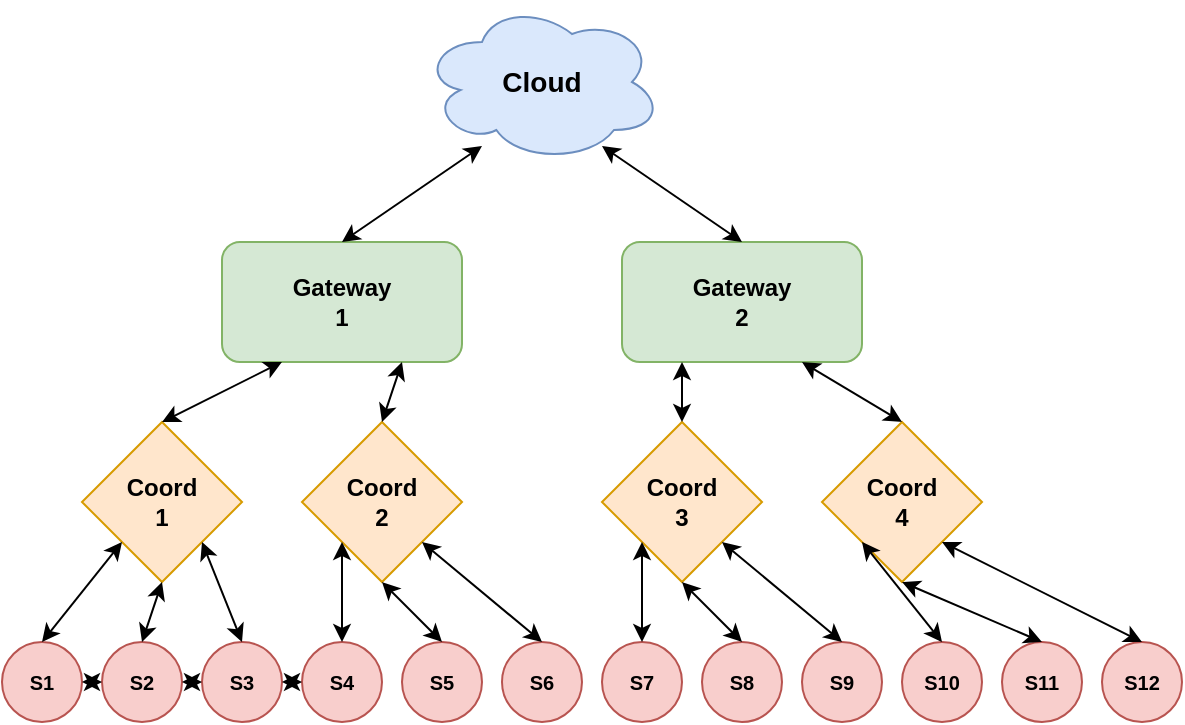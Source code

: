 <mxfile version="21.0.0" type="device">
  <diagram id="hybrid-topology" name="Hybrid Star-Mesh Topology for Smart Agriculture System">
    <mxGraphModel dx="1400" dy="800" grid="1" gridSize="10" guides="1" tooltips="1" connect="1" arrows="1" fold="1" page="1" pageScale="1" pageWidth="850" pageHeight="1100" math="0" shadow="0">
      <root>
        <mxCell id="0" />
        <mxCell id="1" parent="0" />
        
        <!-- Cloud -->
        <mxCell id="2" value="Cloud" style="ellipse;shape=cloud;whiteSpace=wrap;html=1;fillColor=#dae8fc;strokeColor=#6c8ebf;fontSize=14;fontStyle=1" vertex="1" parent="1">
          <mxGeometry x="350" y="120" width="120" height="80" as="geometry" />
        </mxCell>
        
        <!-- Gateway 1 -->
        <mxCell id="3" value="Gateway&#xa;1" style="rounded=1;whiteSpace=wrap;html=1;fillColor=#d5e8d4;strokeColor=#82b366;fontSize=12;fontStyle=1" vertex="1" parent="1">
          <mxGeometry x="250" y="240" width="120" height="60" as="geometry" />
        </mxCell>
        
        <!-- Gateway 2 -->
        <mxCell id="4" value="Gateway&#xa;2" style="rounded=1;whiteSpace=wrap;html=1;fillColor=#d5e8d4;strokeColor=#82b366;fontSize=12;fontStyle=1" vertex="1" parent="1">
          <mxGeometry x="450" y="240" width="120" height="60" as="geometry" />
        </mxCell>
        
        <!-- Connect Cloud to Gateways -->
        <mxCell id="5" value="" style="endArrow=classic;startArrow=classic;html=1;rounded=0;exitX=0.5;exitY=0;exitDx=0;exitDy=0;entryX=0.25;entryY=0.9;entryDx=0;entryDy=0;entryPerimeter=0;" edge="1" parent="1" source="3" target="2">
          <mxGeometry width="50" height="50" relative="1" as="geometry">
            <mxPoint x="400" y="420" as="sourcePoint" />
            <mxPoint x="450" y="370" as="targetPoint" />
          </mxGeometry>
        </mxCell>
        
        <mxCell id="6" value="" style="endArrow=classic;startArrow=classic;html=1;rounded=0;exitX=0.5;exitY=0;exitDx=0;exitDy=0;entryX=0.75;entryY=0.9;entryDx=0;entryDy=0;entryPerimeter=0;" edge="1" parent="1" source="4" target="2">
          <mxGeometry width="50" height="50" relative="1" as="geometry">
            <mxPoint x="400" y="420" as="sourcePoint" />
            <mxPoint x="450" y="370" as="targetPoint" />
          </mxGeometry>
        </mxCell>
        
        <!-- Coordinators for Gateway 1 -->
        <mxCell id="7" value="Coord&#xa;1" style="rhombus;whiteSpace=wrap;html=1;fillColor=#ffe6cc;strokeColor=#d79b00;fontSize=12;fontStyle=1" vertex="1" parent="1">
          <mxGeometry x="180" y="330" width="80" height="80" as="geometry" />
        </mxCell>
        
        <mxCell id="8" value="Coord&#xa;2" style="rhombus;whiteSpace=wrap;html=1;fillColor=#ffe6cc;strokeColor=#d79b00;fontSize=12;fontStyle=1" vertex="1" parent="1">
          <mxGeometry x="290" y="330" width="80" height="80" as="geometry" />
        </mxCell>
        
        <!-- Coordinators for Gateway 2 -->
        <mxCell id="9" value="Coord&#xa;3" style="rhombus;whiteSpace=wrap;html=1;fillColor=#ffe6cc;strokeColor=#d79b00;fontSize=12;fontStyle=1" vertex="1" parent="1">
          <mxGeometry x="440" y="330" width="80" height="80" as="geometry" />
        </mxCell>
        
        <mxCell id="10" value="Coord&#xa;4" style="rhombus;whiteSpace=wrap;html=1;fillColor=#ffe6cc;strokeColor=#d79b00;fontSize=12;fontStyle=1" vertex="1" parent="1">
          <mxGeometry x="550" y="330" width="80" height="80" as="geometry" />
        </mxCell>
        
        <!-- Connect Gateways to Coordinators -->
        <mxCell id="11" value="" style="endArrow=classic;startArrow=classic;html=1;rounded=0;exitX=0.5;exitY=0;exitDx=0;exitDy=0;entryX=0.25;entryY=1;entryDx=0;entryDy=0;" edge="1" parent="1" source="7" target="3">
          <mxGeometry width="50" height="50" relative="1" as="geometry">
            <mxPoint x="400" y="420" as="sourcePoint" />
            <mxPoint x="450" y="370" as="targetPoint" />
          </mxGeometry>
        </mxCell>
        
        <mxCell id="12" value="" style="endArrow=classic;startArrow=classic;html=1;rounded=0;exitX=0.5;exitY=0;exitDx=0;exitDy=0;entryX=0.75;entryY=1;entryDx=0;entryDy=0;" edge="1" parent="1" source="8" target="3">
          <mxGeometry width="50" height="50" relative="1" as="geometry">
            <mxPoint x="400" y="420" as="sourcePoint" />
            <mxPoint x="450" y="370" as="targetPoint" />
          </mxGeometry>
        </mxCell>
        
        <mxCell id="13" value="" style="endArrow=classic;startArrow=classic;html=1;rounded=0;exitX=0.5;exitY=0;exitDx=0;exitDy=0;entryX=0.25;entryY=1;entryDx=0;entryDy=0;" edge="1" parent="1" source="9" target="4">
          <mxGeometry width="50" height="50" relative="1" as="geometry">
            <mxPoint x="400" y="420" as="sourcePoint" />
            <mxPoint x="450" y="370" as="targetPoint" />
          </mxGeometry>
        </mxCell>
        
        <mxCell id="14" value="" style="endArrow=classic;startArrow=classic;html=1;rounded=0;exitX=0.5;exitY=0;exitDx=0;exitDy=0;entryX=0.75;entryY=1;entryDx=0;entryDy=0;" edge="1" parent="1" source="10" target="4">
          <mxGeometry width="50" height="50" relative="1" as="geometry">
            <mxPoint x="400" y="420" as="sourcePoint" />
            <mxPoint x="450" y="370" as="targetPoint" />
          </mxGeometry>
        </mxCell>
        
        <!-- Sensors for Coordinator 1 -->
        <mxCell id="15" value="S1" style="ellipse;whiteSpace=wrap;html=1;aspect=fixed;fillColor=#f8cecc;strokeColor=#b85450;fontSize=10;fontStyle=1" vertex="1" parent="1">
          <mxGeometry x="140" y="440" width="40" height="40" as="geometry" />
        </mxCell>
        
        <mxCell id="16" value="S2" style="ellipse;whiteSpace=wrap;html=1;aspect=fixed;fillColor=#f8cecc;strokeColor=#b85450;fontSize=10;fontStyle=1" vertex="1" parent="1">
          <mxGeometry x="190" y="440" width="40" height="40" as="geometry" />
        </mxCell>
        
        <mxCell id="17" value="S3" style="ellipse;whiteSpace=wrap;html=1;aspect=fixed;fillColor=#f8cecc;strokeColor=#b85450;fontSize=10;fontStyle=1" vertex="1" parent="1">
          <mxGeometry x="240" y="440" width="40" height="40" as="geometry" />
        </mxCell>
        
        <!-- Sensors for Coordinator 2 -->
        <mxCell id="18" value="S4" style="ellipse;whiteSpace=wrap;html=1;aspect=fixed;fillColor=#f8cecc;strokeColor=#b85450;fontSize=10;fontStyle=1" vertex="1" parent="1">
          <mxGeometry x="290" y="440" width="40" height="40" as="geometry" />
        </mxCell>
        
        <mxCell id="19" value="S5" style="ellipse;whiteSpace=wrap;html=1;aspect=fixed;fillColor=#f8cecc;strokeColor=#b85450;fontSize=10;fontStyle=1" vertex="1" parent="1">
          <mxGeometry x="340" y="440" width="40" height="40" as="geometry" />
        </mxCell>
        
        <mxCell id="20" value="S6" style="ellipse;whiteSpace=wrap;html=1;aspect=fixed;fillColor=#f8cecc;strokeColor=#b85450;fontSize=10;fontStyle=1" vertex="1" parent="1">
          <mxGeometry x="390" y="440" width="40" height="40" as="geometry" />
        </mxCell>
        
        <!-- Sensors for Coordinator 3 -->
        <mxCell id="21" value="S7" style="ellipse;whiteSpace=wrap;html=1;aspect=fixed;fillColor=#f8cecc;strokeColor=#b85450;fontSize=10;fontStyle=1" vertex="1" parent="1">
          <mxGeometry x="440" y="440" width="40" height="40" as="geometry" />
        </mxCell>
        
        <mxCell id="22" value="S8" style="ellipse;whiteSpace=wrap;html=1;aspect=fixed;fillColor=#f8cecc;strokeColor=#b85450;fontSize=10;fontStyle=1" vertex="1" parent="1">
          <mxGeometry x="490" y="440" width="40" height="40" as="geometry" />
        </mxCell>
        
        <mxCell id="23" value="S9" style="ellipse;whiteSpace=wrap;html=1;aspect=fixed;fillColor=#f8cecc;strokeColor=#b85450;fontSize=10;fontStyle=1" vertex="1" parent="1">
          <mxGeometry x="540" y="440" width="40" height="40" as="geometry" />
        </mxCell>
        
        <!-- Sensors for Coordinator 4 -->
        <mxCell id="24" value="S10" style="ellipse;whiteSpace=wrap;html=1;aspect=fixed;fillColor=#f8cecc;strokeColor=#b85450;fontSize=10;fontStyle=1" vertex="1" parent="1">
          <mxGeometry x="590" y="440" width="40" height="40" as="geometry" />
        </mxCell>
        
        <mxCell id="25" value="S11" style="ellipse;whiteSpace=wrap;html=1;aspect=fixed;fillColor=#f8cecc;strokeColor=#b85450;fontSize=10;fontStyle=1" vertex="1" parent="1">
          <mxGeometry x="640" y="440" width="40" height="40" as="geometry" />
        </mxCell>
        
        <mxCell id="26" value="S12" style="ellipse;whiteSpace=wrap;html=1;aspect=fixed;fillColor=#f8cecc;strokeColor=#b85450;fontSize=10;fontStyle=1" vertex="1" parent="1">
          <mxGeometry x="690" y="440" width="40" height="40" as="geometry" />
        </mxCell>
        
        <!-- Connect Coordinators to Sensors -->
        <mxCell id="27" value="" style="endArrow=classic;startArrow=classic;html=1;rounded=0;exitX=0.5;exitY=0;exitDx=0;exitDy=0;entryX=0;entryY=1;entryDx=0;entryDy=0;" edge="1" parent="1" source="15" target="7">
          <mxGeometry width="50" height="50" relative="1" as="geometry">
            <mxPoint x="400" y="420" as="sourcePoint" />
            <mxPoint x="450" y="370" as="targetPoint" />
          </mxGeometry>
        </mxCell>
        
        <mxCell id="28" value="" style="endArrow=classic;startArrow=classic;html=1;rounded=0;exitX=0.5;exitY=0;exitDx=0;exitDy=0;entryX=0.5;entryY=1;entryDx=0;entryDy=0;" edge="1" parent="1" source="16" target="7">
          <mxGeometry width="50" height="50" relative="1" as="geometry">
            <mxPoint x="400" y="420" as="sourcePoint" />
            <mxPoint x="450" y="370" as="targetPoint" />
          </mxGeometry>
        </mxCell>
        
        <mxCell id="29" value="" style="endArrow=classic;startArrow=classic;html=1;rounded=0;exitX=0.5;exitY=0;exitDx=0;exitDy=0;entryX=1;entryY=1;entryDx=0;entryDy=0;" edge="1" parent="1" source="17" target="7">
          <mxGeometry width="50" height="50" relative="1" as="geometry">
            <mxPoint x="400" y="420" as="sourcePoint" />
            <mxPoint x="450" y="370" as="targetPoint" />
          </mxGeometry>
        </mxCell>
        
        <mxCell id="30" value="" style="endArrow=classic;startArrow=classic;html=1;rounded=0;exitX=0.5;exitY=0;exitDx=0;exitDy=0;entryX=0;entryY=1;entryDx=0;entryDy=0;" edge="1" parent="1" source="18" target="8">
          <mxGeometry width="50" height="50" relative="1" as="geometry">
            <mxPoint x="400" y="420" as="sourcePoint" />
            <mxPoint x="450" y="370" as="targetPoint" />
          </mxGeometry>
        </mxCell>
        
        <mxCell id="31" value="" style="endArrow=classic;startArrow=classic;html=1;rounded=0;exitX=0.5;exitY=0;exitDx=0;exitDy=0;entryX=0.5;entryY=1;entryDx=0;entryDy=0;" edge="1" parent="1" source="19" target="8">
          <mxGeometry width="50" height="50" relative="1" as="geometry">
            <mxPoint x="400" y="420" as="sourcePoint" />
            <mxPoint x="450" y="370" as="targetPoint" />
          </mxGeometry>
        </mxCell>
        
        <mxCell id="32" value="" style="endArrow=classic;startArrow=classic;html=1;rounded=0;exitX=0.5;exitY=0;exitDx=0;exitDy=0;entryX=1;entryY=1;entryDx=0;entryDy=0;" edge="1" parent="1" source="20" target="8">
          <mxGeometry width="50" height="50" relative="1" as="geometry">
            <mxPoint x="400" y="420" as="sourcePoint" />
            <mxPoint x="450" y="370" as="targetPoint" />
          </mxGeometry>
        </mxCell>
        
        <mxCell id="33" value="" style="endArrow=classic;startArrow=classic;html=1;rounded=0;exitX=0.5;exitY=0;exitDx=0;exitDy=0;entryX=0;entryY=1;entryDx=0;entryDy=0;" edge="1" parent="1" source="21" target="9">
          <mxGeometry width="50" height="50" relative="1" as="geometry">
            <mxPoint x="400" y="420" as="sourcePoint" />
            <mxPoint x="450" y="370" as="targetPoint" />
          </mxGeometry>
        </mxCell>
        
        <mxCell id="34" value="" style="endArrow=classic;startArrow=classic;html=1;rounded=0;exitX=0.5;exitY=0;exitDx=0;exitDy=0;entryX=0.5;entryY=1;entryDx=0;entryDy=0;" edge="1" parent="1" source="22" target="9">
          <mxGeometry width="50" height="50" relative="1" as="geometry">
            <mxPoint x="400" y="420" as="sourcePoint" />
            <mxPoint x="450" y="370" as="targetPoint" />
          </mxGeometry>
        </mxCell>
        
        <mxCell id="35" value="" style="endArrow=classic;startArrow=classic;html=1;rounded=0;exitX=0.5;exitY=0;exitDx=0;exitDy=0;entryX=1;entryY=1;entryDx=0;entryDy=0;" edge="1" parent="1" source="23" target="9">
          <mxGeometry width="50" height="50" relative="1" as="geometry">
            <mxPoint x="400" y="420" as="sourcePoint" />
            <mxPoint x="450" y="370" as="targetPoint" />
          </mxGeometry>
        </mxCell>
        
        <mxCell id="36" value="" style="endArrow=classic;startArrow=classic;html=1;rounded=0;exitX=0.5;exitY=0;exitDx=0;exitDy=0;entryX=0;entryY=1;entryDx=0;entryDy=0;" edge="1" parent="1" source="24" target="10">
          <mxGeometry width="50" height="50" relative="1" as="geometry">
            <mxPoint x="400" y="420" as="sourcePoint" />
            <mxPoint x="450" y="370" as="targetPoint" />
          </mxGeometry>
        </mxCell>
        
        <mxCell id="37" value="" style="endArrow=classic;startArrow=classic;html=1;rounded=0;exitX=0.5;exitY=0;exitDx=0;exitDy=0;entryX=0.5;entryY=1;entryDx=0;entryDy=0;" edge="1" parent="1" source="25" target="10">
          <mxGeometry width="50" height="50" relative="1" as="geometry">
            <mxPoint x="400" y="420" as="sourcePoint" />
            <mxPoint x="450" y="370" as="targetPoint" />
          </mxGeometry>
        </mxCell>
        
        <mxCell id="38" value="" style="endArrow=classic;startArrow=classic;html=1;rounded=0;exitX=0.5;exitY=0;exitDx=0;exitDy=0;entryX=1;entryY=1;entryDx=0;entryDy=0;" edge="1" parent="1" source="26" target="10">
          <mxGeometry width="50" height="50" relative="1" as="geometry">
            <mxPoint x="400" y="420" as="sourcePoint" />
            <mxPoint x="450" y="370" as="targetPoint" />
          </mxGeometry>
        </mxCell>
        
        <!-- Optional Mesh connections between sensors -->
        <mxCell id="39" value="" style="endArrow=classic;startArrow=classic;html=1;rounded=0;exitX=1;exitY=0.5;exitDx=0;exitDy=0;entryX=0;entryY=0.5;entryDx=0;entryDy=0;dashed=1;" edge="1" parent="1" source="15" target="16">
          <mxGeometry width="50" height="50" relative="1" as="geometry">
            <mxPoint x="400" y="420" as="sourcePoint" />
            <mxPoint x="450" y="370" as="targetPoint" />
          </mxGeometry>
        </mxCell>
        
        <mxCell id="40" value="" style="endArrow=classic;startArrow=classic;html=1;rounded=0;exitX=1;exitY=0.5;exitDx=0;exitDy=0;entryX=0;entryY=0.5;entryDx=0;entryDy=0;dashed=1;" edge="1" parent="1" source="16" target="17">
          <mxGeometry width="50" height="50" relative="1" as="geometry">
            <mxPoint x="400" y="420" as="sourcePoint" />
            <mxPoint x="450" y="370" as="targetPoint" />
          </mxGeometry>
        </mxCell>
        
        <mxCell id="41" value="" style="endArrow=classic;startArrow=classic;html=1;rounded=0;exitX=1;exitY=0.5;exitDx=0;exitDy=0;entryX=0;entryY=0.5;entryDx=0;entryDy=0;dashed=1;" edge="1" parent="1" source="17" target="18">
          <mxGeometry width="50" height="50" relative="1" as="geometry">
            <mxPoint x="400" y="420" as="sourcePoint" />
            <mxPoint x="450" y="370" as="targetPoint" />
          </mxGeometry>
        </mxCell>
      </root>
    </mxGraphModel>
  </diagram>
</mxfile>